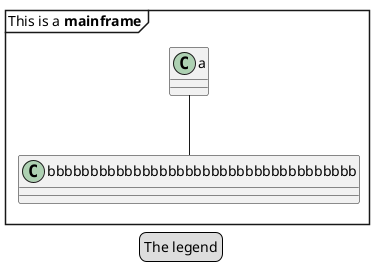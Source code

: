 {
  "sha1": "h96qxahnmv48gwiux9x5y5fm7f56nn1",
  "insertion": {
    "when": "2024-06-03T18:59:29.299Z",
    "url": "https://forum.plantuml.net/16588/style-allow-all-style-for-mainframe",
    "user": "plantuml@gmail.com"
  }
}
@startuml
mainframe This is a **mainframe**

legend
The legend
end legend

a -- bbbbbbbbbbbbbbbbbbbbbbbbbbbbbbbbbbbb 

@enduml

